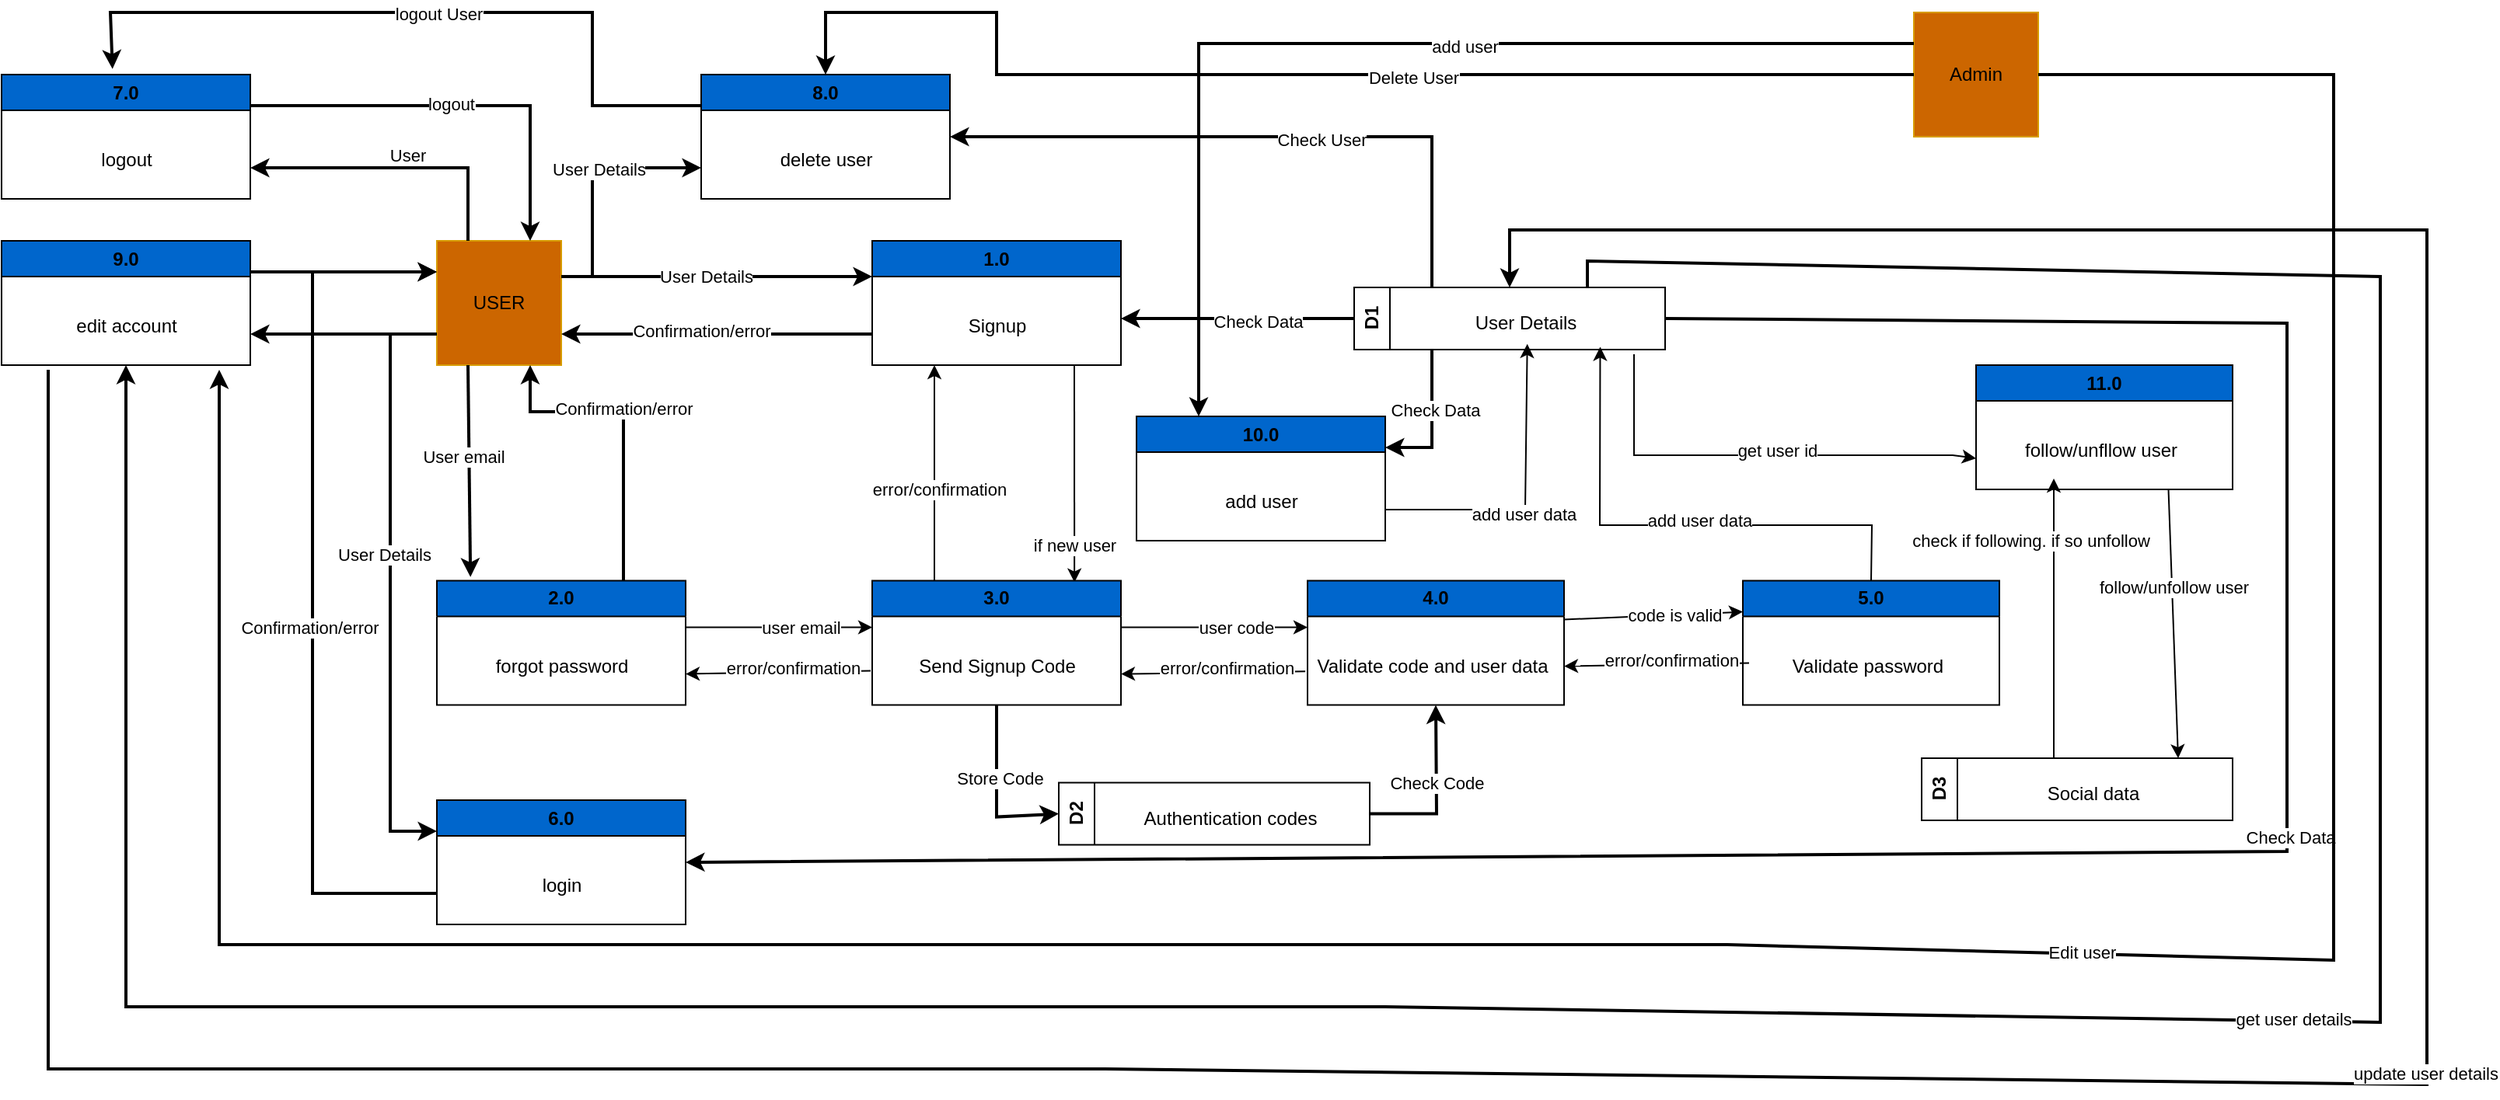 <mxfile version="22.0.4" type="onedrive">
  <diagram name="Page-1" id="e7e014a7-5840-1c2e-5031-d8a46d1fe8dd">
    <mxGraphModel grid="1" page="1" gridSize="10" guides="1" tooltips="1" connect="1" arrows="1" fold="1" pageScale="1" pageWidth="1654" pageHeight="1169" background="none" math="0" shadow="0">
      <root>
        <mxCell id="0" />
        <mxCell id="1" parent="0" />
        <mxCell id="5xcmE_WBOUX7dpFM1XJE-43" value="USER" style="whiteSpace=wrap;html=1;aspect=fixed;fillColor=#CC6600;strokeColor=#d79b00;" vertex="1" parent="1">
          <mxGeometry x="300" y="177" width="80" height="80" as="geometry" />
        </mxCell>
        <mxCell id="5xcmE_WBOUX7dpFM1XJE-44" value="" style="endArrow=classic;html=1;rounded=0;exitX=1;exitY=0.5;exitDx=0;exitDy=0;strokeWidth=2;entryX=0;entryY=0.25;entryDx=0;entryDy=0;" edge="1" parent="1">
          <mxGeometry width="50" height="50" relative="1" as="geometry">
            <mxPoint x="380" y="200" as="sourcePoint" />
            <mxPoint x="580" y="200" as="targetPoint" />
            <Array as="points">
              <mxPoint x="460" y="200" />
            </Array>
          </mxGeometry>
        </mxCell>
        <mxCell id="5xcmE_WBOUX7dpFM1XJE-49" value="User Details" style="edgeLabel;html=1;align=center;verticalAlign=middle;resizable=0;points=[];" connectable="0" vertex="1" parent="5xcmE_WBOUX7dpFM1XJE-44">
          <mxGeometry x="-0.073" y="-4" relative="1" as="geometry">
            <mxPoint y="-4" as="offset" />
          </mxGeometry>
        </mxCell>
        <mxCell id="5xcmE_WBOUX7dpFM1XJE-47" style="edgeStyle=orthogonalEdgeStyle;rounded=0;orthogonalLoop=1;jettySize=auto;html=1;exitX=0;exitY=0.75;exitDx=0;exitDy=0;entryX=1;entryY=0.75;entryDx=0;entryDy=0;strokeWidth=2;" edge="1" parent="1" source="5xcmE_WBOUX7dpFM1XJE-45" target="5xcmE_WBOUX7dpFM1XJE-43">
          <mxGeometry relative="1" as="geometry" />
        </mxCell>
        <mxCell id="5xcmE_WBOUX7dpFM1XJE-48" value="Confirmation/error" style="edgeLabel;html=1;align=center;verticalAlign=middle;resizable=0;points=[];" connectable="0" vertex="1" parent="5xcmE_WBOUX7dpFM1XJE-47">
          <mxGeometry x="0.101" y="-2" relative="1" as="geometry">
            <mxPoint as="offset" />
          </mxGeometry>
        </mxCell>
        <mxCell id="5xcmE_WBOUX7dpFM1XJE-45" value="1.0" style="swimlane;whiteSpace=wrap;html=1;fillColor=#0066CC;" vertex="1" parent="1">
          <mxGeometry x="580" y="177" width="160" height="80" as="geometry" />
        </mxCell>
        <mxCell id="5xcmE_WBOUX7dpFM1XJE-46" value="Signup" style="text;html=1;align=center;verticalAlign=middle;resizable=0;points=[];autosize=1;strokeColor=none;fillColor=none;" vertex="1" parent="5xcmE_WBOUX7dpFM1XJE-45">
          <mxGeometry x="50" y="40" width="60" height="30" as="geometry" />
        </mxCell>
        <mxCell id="5xcmE_WBOUX7dpFM1XJE-50" value="" style="endArrow=classic;html=1;rounded=0;strokeWidth=2;" edge="1" parent="1">
          <mxGeometry width="50" height="50" relative="1" as="geometry">
            <mxPoint x="890" y="227" as="sourcePoint" />
            <mxPoint x="740" y="227" as="targetPoint" />
          </mxGeometry>
        </mxCell>
        <mxCell id="5xcmE_WBOUX7dpFM1XJE-51" value="Check Data" style="edgeLabel;html=1;align=center;verticalAlign=middle;resizable=0;points=[];" connectable="0" vertex="1" parent="5xcmE_WBOUX7dpFM1XJE-50">
          <mxGeometry x="-0.174" y="2" relative="1" as="geometry">
            <mxPoint as="offset" />
          </mxGeometry>
        </mxCell>
        <mxCell id="5xcmE_WBOUX7dpFM1XJE-55" value="D1" style="swimlane;horizontal=0;whiteSpace=wrap;html=1;startSize=23;" vertex="1" parent="1">
          <mxGeometry x="890" y="207" width="200" height="40" as="geometry" />
        </mxCell>
        <mxCell id="5xcmE_WBOUX7dpFM1XJE-56" value="User Details" style="text;html=1;align=center;verticalAlign=middle;resizable=0;points=[];autosize=1;strokeColor=none;fillColor=none;" vertex="1" parent="1">
          <mxGeometry x="955" y="215" width="90" height="30" as="geometry" />
        </mxCell>
        <mxCell id="5xcmE_WBOUX7dpFM1XJE-57" value="" style="endArrow=classic;html=1;rounded=0;exitX=0.25;exitY=1;exitDx=0;exitDy=0;entryX=0.813;entryY=0.013;entryDx=0;entryDy=0;entryPerimeter=0;" edge="1" parent="1" target="5xcmE_WBOUX7dpFM1XJE-59">
          <mxGeometry width="50" height="50" relative="1" as="geometry">
            <mxPoint x="710" y="257" as="sourcePoint" />
            <mxPoint x="710.48" y="347" as="targetPoint" />
          </mxGeometry>
        </mxCell>
        <mxCell id="5xcmE_WBOUX7dpFM1XJE-58" value="if new user" style="edgeLabel;html=1;align=center;verticalAlign=middle;resizable=0;points=[];" connectable="0" vertex="1" parent="5xcmE_WBOUX7dpFM1XJE-57">
          <mxGeometry x="-0.039" relative="1" as="geometry">
            <mxPoint y="49" as="offset" />
          </mxGeometry>
        </mxCell>
        <mxCell id="5xcmE_WBOUX7dpFM1XJE-59" value="3.0" style="swimlane;whiteSpace=wrap;html=1;fillColor=#0066CC;startSize=23;" vertex="1" parent="1">
          <mxGeometry x="580" y="395.79" width="160" height="80" as="geometry" />
        </mxCell>
        <mxCell id="5xcmE_WBOUX7dpFM1XJE-60" value="Send Signup Code" style="text;html=1;align=center;verticalAlign=middle;resizable=0;points=[];autosize=1;strokeColor=none;fillColor=none;" vertex="1" parent="5xcmE_WBOUX7dpFM1XJE-59">
          <mxGeometry x="20" y="40" width="120" height="30" as="geometry" />
        </mxCell>
        <mxCell id="5xcmE_WBOUX7dpFM1XJE-61" value="" style="endArrow=classic;html=1;rounded=0;exitX=1;exitY=0.5;exitDx=0;exitDy=0;" edge="1" parent="1">
          <mxGeometry width="50" height="50" relative="1" as="geometry">
            <mxPoint x="740" y="425.79" as="sourcePoint" />
            <mxPoint x="860" y="425.79" as="targetPoint" />
          </mxGeometry>
        </mxCell>
        <mxCell id="5xcmE_WBOUX7dpFM1XJE-63" value="user code" style="edgeLabel;html=1;align=center;verticalAlign=middle;resizable=0;points=[];" connectable="0" vertex="1" parent="5xcmE_WBOUX7dpFM1XJE-61">
          <mxGeometry x="0.229" relative="1" as="geometry">
            <mxPoint as="offset" />
          </mxGeometry>
        </mxCell>
        <mxCell id="5xcmE_WBOUX7dpFM1XJE-62" value="" style="endArrow=classic;html=1;rounded=0;exitX=0.5;exitY=0;exitDx=0;exitDy=0;entryX=1.036;entryY=1.008;entryDx=0;entryDy=0;entryPerimeter=0;" edge="1" parent="1" source="MzSEFPL0XOC-AoXLzy2Q-12" target="5xcmE_WBOUX7dpFM1XJE-56">
          <mxGeometry width="50" height="50" relative="1" as="geometry">
            <mxPoint x="917.5" y="347" as="sourcePoint" />
            <mxPoint x="1050" y="270" as="targetPoint" />
            <Array as="points">
              <mxPoint x="1223" y="360" />
              <mxPoint x="1140" y="360" />
              <mxPoint x="1048" y="360" />
            </Array>
          </mxGeometry>
        </mxCell>
        <mxCell id="5xcmE_WBOUX7dpFM1XJE-66" value="add user data" style="edgeLabel;html=1;align=center;verticalAlign=middle;resizable=0;points=[];" connectable="0" vertex="1" parent="5xcmE_WBOUX7dpFM1XJE-62">
          <mxGeometry x="-0.098" y="-3" relative="1" as="geometry">
            <mxPoint as="offset" />
          </mxGeometry>
        </mxCell>
        <mxCell id="5xcmE_WBOUX7dpFM1XJE-64" value="4.0" style="swimlane;whiteSpace=wrap;html=1;fillColor=#0066CC;" vertex="1" parent="1">
          <mxGeometry x="860" y="395.79" width="165" height="80" as="geometry" />
        </mxCell>
        <mxCell id="5xcmE_WBOUX7dpFM1XJE-65" value="Validate code and user data" style="text;html=1;align=center;verticalAlign=middle;resizable=0;points=[];autosize=1;strokeColor=none;fillColor=none;" vertex="1" parent="5xcmE_WBOUX7dpFM1XJE-64">
          <mxGeometry x="-5" y="40" width="170" height="30" as="geometry" />
        </mxCell>
        <mxCell id="5xcmE_WBOUX7dpFM1XJE-67" value="" style="endArrow=classic;html=1;rounded=0;exitX=0.021;exitY=0.61;exitDx=0;exitDy=0;exitPerimeter=0;entryX=1;entryY=0.75;entryDx=0;entryDy=0;" edge="1" parent="1" source="5xcmE_WBOUX7dpFM1XJE-65" target="5xcmE_WBOUX7dpFM1XJE-59">
          <mxGeometry width="50" height="50" relative="1" as="geometry">
            <mxPoint x="690" y="495.79" as="sourcePoint" />
            <mxPoint x="740" y="445.79" as="targetPoint" />
          </mxGeometry>
        </mxCell>
        <mxCell id="5xcmE_WBOUX7dpFM1XJE-68" value="error/confirmation" style="edgeLabel;html=1;align=center;verticalAlign=middle;resizable=0;points=[];" connectable="0" vertex="1" parent="5xcmE_WBOUX7dpFM1XJE-67">
          <mxGeometry x="-0.149" y="-3" relative="1" as="geometry">
            <mxPoint as="offset" />
          </mxGeometry>
        </mxCell>
        <mxCell id="5xcmE_WBOUX7dpFM1XJE-69" value="" style="endArrow=classic;html=1;rounded=0;exitX=0.25;exitY=0;exitDx=0;exitDy=0;entryX=0.25;entryY=1;entryDx=0;entryDy=0;" edge="1" parent="1" source="5xcmE_WBOUX7dpFM1XJE-59" target="5xcmE_WBOUX7dpFM1XJE-45">
          <mxGeometry width="50" height="50" relative="1" as="geometry">
            <mxPoint x="649" y="289.15" as="sourcePoint" />
            <mxPoint x="530" y="291.15" as="targetPoint" />
          </mxGeometry>
        </mxCell>
        <mxCell id="5xcmE_WBOUX7dpFM1XJE-70" value="error/confirmation" style="edgeLabel;html=1;align=center;verticalAlign=middle;resizable=0;points=[];" connectable="0" vertex="1" parent="5xcmE_WBOUX7dpFM1XJE-69">
          <mxGeometry x="-0.149" y="-3" relative="1" as="geometry">
            <mxPoint as="offset" />
          </mxGeometry>
        </mxCell>
        <mxCell id="MzSEFPL0XOC-AoXLzy2Q-7" value="" style="endArrow=classic;html=1;rounded=0;exitX=1;exitY=0.5;exitDx=0;exitDy=0;entryX=0;entryY=0.25;entryDx=0;entryDy=0;" edge="1" parent="1" target="MzSEFPL0XOC-AoXLzy2Q-12">
          <mxGeometry width="50" height="50" relative="1" as="geometry">
            <mxPoint x="1025" y="420.79" as="sourcePoint" />
            <mxPoint x="1130" y="425.79" as="targetPoint" />
          </mxGeometry>
        </mxCell>
        <mxCell id="MzSEFPL0XOC-AoXLzy2Q-8" value="code is valid" style="edgeLabel;html=1;align=center;verticalAlign=middle;resizable=0;points=[];" connectable="0" vertex="1" parent="MzSEFPL0XOC-AoXLzy2Q-7">
          <mxGeometry x="0.229" relative="1" as="geometry">
            <mxPoint as="offset" />
          </mxGeometry>
        </mxCell>
        <mxCell id="MzSEFPL0XOC-AoXLzy2Q-9" value="" style="endArrow=classic;html=1;rounded=0;exitX=0.021;exitY=0.61;exitDx=0;exitDy=0;exitPerimeter=0;entryX=1;entryY=0.75;entryDx=0;entryDy=0;" edge="1" parent="1">
          <mxGeometry width="50" height="50" relative="1" as="geometry">
            <mxPoint x="1144" y="448.79" as="sourcePoint" />
            <mxPoint x="1025" y="450.79" as="targetPoint" />
          </mxGeometry>
        </mxCell>
        <mxCell id="MzSEFPL0XOC-AoXLzy2Q-10" value="error/confirmation" style="edgeLabel;html=1;align=center;verticalAlign=middle;resizable=0;points=[];" connectable="0" vertex="1" parent="MzSEFPL0XOC-AoXLzy2Q-9">
          <mxGeometry x="-0.149" y="-3" relative="1" as="geometry">
            <mxPoint as="offset" />
          </mxGeometry>
        </mxCell>
        <mxCell id="MzSEFPL0XOC-AoXLzy2Q-12" value="5.0" style="swimlane;whiteSpace=wrap;html=1;fillColor=#0066CC;" vertex="1" parent="1">
          <mxGeometry x="1140" y="395.79" width="165" height="80" as="geometry" />
        </mxCell>
        <mxCell id="MzSEFPL0XOC-AoXLzy2Q-13" value="Validate password" style="text;html=1;align=center;verticalAlign=middle;resizable=0;points=[];autosize=1;strokeColor=none;fillColor=none;" vertex="1" parent="MzSEFPL0XOC-AoXLzy2Q-12">
          <mxGeometry x="20" y="40" width="120" height="30" as="geometry" />
        </mxCell>
        <mxCell id="MzSEFPL0XOC-AoXLzy2Q-16" value="2.0" style="swimlane;whiteSpace=wrap;html=1;fillColor=#0066CC;" vertex="1" parent="1">
          <mxGeometry x="300" y="395.79" width="160" height="80" as="geometry" />
        </mxCell>
        <mxCell id="MzSEFPL0XOC-AoXLzy2Q-17" value="forgot password" style="text;html=1;align=center;verticalAlign=middle;resizable=0;points=[];autosize=1;strokeColor=none;fillColor=none;" vertex="1" parent="MzSEFPL0XOC-AoXLzy2Q-16">
          <mxGeometry x="25" y="40" width="110" height="30" as="geometry" />
        </mxCell>
        <mxCell id="MzSEFPL0XOC-AoXLzy2Q-22" value="" style="endArrow=classic;html=1;rounded=0;exitX=0.25;exitY=1;exitDx=0;exitDy=0;strokeWidth=2;entryX=0.135;entryY=-0.03;entryDx=0;entryDy=0;entryPerimeter=0;" edge="1" parent="1" source="5xcmE_WBOUX7dpFM1XJE-43" target="MzSEFPL0XOC-AoXLzy2Q-16">
          <mxGeometry width="50" height="50" relative="1" as="geometry">
            <mxPoint x="50" y="204" as="sourcePoint" />
            <mxPoint x="250" y="204" as="targetPoint" />
            <Array as="points" />
          </mxGeometry>
        </mxCell>
        <mxCell id="MzSEFPL0XOC-AoXLzy2Q-23" value="User email" style="edgeLabel;html=1;align=center;verticalAlign=middle;resizable=0;points=[];" connectable="0" vertex="1" parent="MzSEFPL0XOC-AoXLzy2Q-22">
          <mxGeometry x="-0.073" y="-4" relative="1" as="geometry">
            <mxPoint y="-4" as="offset" />
          </mxGeometry>
        </mxCell>
        <mxCell id="MzSEFPL0XOC-AoXLzy2Q-24" style="edgeStyle=orthogonalEdgeStyle;rounded=0;orthogonalLoop=1;jettySize=auto;html=1;entryX=0.75;entryY=1;entryDx=0;entryDy=0;strokeWidth=2;exitX=0.75;exitY=0;exitDx=0;exitDy=0;" edge="1" parent="1" source="MzSEFPL0XOC-AoXLzy2Q-16" target="5xcmE_WBOUX7dpFM1XJE-43">
          <mxGeometry relative="1" as="geometry">
            <mxPoint x="430" y="277" as="sourcePoint" />
            <mxPoint x="180" y="307" as="targetPoint" />
            <Array as="points">
              <mxPoint x="420" y="287" />
              <mxPoint x="360" y="287" />
            </Array>
          </mxGeometry>
        </mxCell>
        <mxCell id="MzSEFPL0XOC-AoXLzy2Q-25" value="Confirmation/error" style="edgeLabel;html=1;align=center;verticalAlign=middle;resizable=0;points=[];" connectable="0" vertex="1" parent="MzSEFPL0XOC-AoXLzy2Q-24">
          <mxGeometry x="0.101" y="-2" relative="1" as="geometry">
            <mxPoint as="offset" />
          </mxGeometry>
        </mxCell>
        <mxCell id="MzSEFPL0XOC-AoXLzy2Q-26" value="" style="endArrow=classic;html=1;rounded=0;exitX=1;exitY=0.5;exitDx=0;exitDy=0;" edge="1" parent="1">
          <mxGeometry width="50" height="50" relative="1" as="geometry">
            <mxPoint x="460" y="425.79" as="sourcePoint" />
            <mxPoint x="580" y="425.79" as="targetPoint" />
          </mxGeometry>
        </mxCell>
        <mxCell id="MzSEFPL0XOC-AoXLzy2Q-27" value="user email" style="edgeLabel;html=1;align=center;verticalAlign=middle;resizable=0;points=[];" connectable="0" vertex="1" parent="MzSEFPL0XOC-AoXLzy2Q-26">
          <mxGeometry x="0.229" relative="1" as="geometry">
            <mxPoint as="offset" />
          </mxGeometry>
        </mxCell>
        <mxCell id="MzSEFPL0XOC-AoXLzy2Q-28" value="" style="endArrow=classic;html=1;rounded=0;exitX=0.021;exitY=0.61;exitDx=0;exitDy=0;exitPerimeter=0;entryX=1;entryY=0.75;entryDx=0;entryDy=0;" edge="1" parent="1">
          <mxGeometry width="50" height="50" relative="1" as="geometry">
            <mxPoint x="579" y="453.79" as="sourcePoint" />
            <mxPoint x="460" y="455.79" as="targetPoint" />
          </mxGeometry>
        </mxCell>
        <mxCell id="MzSEFPL0XOC-AoXLzy2Q-29" value="error/confirmation" style="edgeLabel;html=1;align=center;verticalAlign=middle;resizable=0;points=[];" connectable="0" vertex="1" parent="MzSEFPL0XOC-AoXLzy2Q-28">
          <mxGeometry x="-0.149" y="-3" relative="1" as="geometry">
            <mxPoint as="offset" />
          </mxGeometry>
        </mxCell>
        <mxCell id="MzSEFPL0XOC-AoXLzy2Q-34" value="D2" style="swimlane;horizontal=0;whiteSpace=wrap;html=1;startSize=23;" vertex="1" parent="1">
          <mxGeometry x="700" y="525.79" width="200" height="40" as="geometry">
            <mxRectangle x="690" y="500" width="40" height="50" as="alternateBounds" />
          </mxGeometry>
        </mxCell>
        <mxCell id="MzSEFPL0XOC-AoXLzy2Q-35" value="Authentication codes" style="text;html=1;align=center;verticalAlign=middle;resizable=0;points=[];autosize=1;strokeColor=none;fillColor=none;" vertex="1" parent="1">
          <mxGeometry x="745" y="533.79" width="130" height="30" as="geometry" />
        </mxCell>
        <mxCell id="MzSEFPL0XOC-AoXLzy2Q-36" value="" style="endArrow=classic;html=1;rounded=0;strokeWidth=2;entryX=0.5;entryY=1;entryDx=0;entryDy=0;exitX=1;exitY=0.5;exitDx=0;exitDy=0;" edge="1" parent="1" source="MzSEFPL0XOC-AoXLzy2Q-34" target="5xcmE_WBOUX7dpFM1XJE-64">
          <mxGeometry width="50" height="50" relative="1" as="geometry">
            <mxPoint x="1120" y="533.79" as="sourcePoint" />
            <mxPoint x="970" y="533.79" as="targetPoint" />
            <Array as="points">
              <mxPoint x="943" y="545.79" />
            </Array>
          </mxGeometry>
        </mxCell>
        <mxCell id="MzSEFPL0XOC-AoXLzy2Q-40" value="Check Code" style="edgeLabel;html=1;align=center;verticalAlign=middle;resizable=0;points=[];" connectable="0" vertex="1" parent="MzSEFPL0XOC-AoXLzy2Q-36">
          <mxGeometry x="0.126" relative="1" as="geometry">
            <mxPoint as="offset" />
          </mxGeometry>
        </mxCell>
        <mxCell id="MzSEFPL0XOC-AoXLzy2Q-38" value="" style="endArrow=classic;html=1;rounded=0;strokeWidth=2;entryX=0;entryY=0.5;entryDx=0;entryDy=0;exitX=0.5;exitY=1;exitDx=0;exitDy=0;" edge="1" parent="1" source="5xcmE_WBOUX7dpFM1XJE-59" target="MzSEFPL0XOC-AoXLzy2Q-34">
          <mxGeometry width="50" height="50" relative="1" as="geometry">
            <mxPoint x="550" y="580.79" as="sourcePoint" />
            <mxPoint x="593" y="510.79" as="targetPoint" />
            <Array as="points">
              <mxPoint x="660" y="547.79" />
            </Array>
          </mxGeometry>
        </mxCell>
        <mxCell id="MzSEFPL0XOC-AoXLzy2Q-39" value="Store Code" style="edgeLabel;html=1;align=center;verticalAlign=middle;resizable=0;points=[];" connectable="0" vertex="1" parent="MzSEFPL0XOC-AoXLzy2Q-38">
          <mxGeometry x="-0.174" y="2" relative="1" as="geometry">
            <mxPoint as="offset" />
          </mxGeometry>
        </mxCell>
        <mxCell id="MzSEFPL0XOC-AoXLzy2Q-41" value="6.0" style="swimlane;whiteSpace=wrap;html=1;fillColor=#0066CC;startSize=23;" vertex="1" parent="1">
          <mxGeometry x="300" y="537" width="160" height="80" as="geometry" />
        </mxCell>
        <mxCell id="MzSEFPL0XOC-AoXLzy2Q-42" value="login" style="text;html=1;align=center;verticalAlign=middle;resizable=0;points=[];autosize=1;strokeColor=none;fillColor=none;" vertex="1" parent="MzSEFPL0XOC-AoXLzy2Q-41">
          <mxGeometry x="55" y="40" width="50" height="30" as="geometry" />
        </mxCell>
        <mxCell id="MzSEFPL0XOC-AoXLzy2Q-43" value="" style="endArrow=classic;html=1;rounded=0;strokeWidth=2;exitX=0;exitY=0.75;exitDx=0;exitDy=0;" edge="1" parent="1" source="5xcmE_WBOUX7dpFM1XJE-43">
          <mxGeometry width="50" height="50" relative="1" as="geometry">
            <mxPoint x="270" y="217" as="sourcePoint" />
            <mxPoint x="300" y="557" as="targetPoint" />
            <Array as="points">
              <mxPoint x="270" y="237" />
              <mxPoint x="270" y="397" />
              <mxPoint x="270" y="557" />
            </Array>
          </mxGeometry>
        </mxCell>
        <mxCell id="MzSEFPL0XOC-AoXLzy2Q-44" value="User Details" style="edgeLabel;html=1;align=center;verticalAlign=middle;resizable=0;points=[];" connectable="0" vertex="1" parent="MzSEFPL0XOC-AoXLzy2Q-43">
          <mxGeometry x="-0.073" y="-4" relative="1" as="geometry">
            <mxPoint y="-4" as="offset" />
          </mxGeometry>
        </mxCell>
        <mxCell id="MzSEFPL0XOC-AoXLzy2Q-45" style="edgeStyle=orthogonalEdgeStyle;rounded=0;orthogonalLoop=1;jettySize=auto;html=1;exitX=0;exitY=0.75;exitDx=0;exitDy=0;strokeWidth=2;entryX=0;entryY=0.75;entryDx=0;entryDy=0;endArrow=none;endFill=0;startArrow=classic;startFill=1;" edge="1" parent="1" target="MzSEFPL0XOC-AoXLzy2Q-41">
          <mxGeometry relative="1" as="geometry">
            <mxPoint x="300" y="197" as="sourcePoint" />
            <mxPoint x="240" y="587" as="targetPoint" />
            <Array as="points">
              <mxPoint x="220" y="197" />
              <mxPoint x="220" y="597" />
            </Array>
          </mxGeometry>
        </mxCell>
        <mxCell id="MzSEFPL0XOC-AoXLzy2Q-46" value="Confirmation/error" style="edgeLabel;html=1;align=center;verticalAlign=middle;resizable=0;points=[];" connectable="0" vertex="1" parent="MzSEFPL0XOC-AoXLzy2Q-45">
          <mxGeometry x="0.101" y="-2" relative="1" as="geometry">
            <mxPoint as="offset" />
          </mxGeometry>
        </mxCell>
        <mxCell id="MzSEFPL0XOC-AoXLzy2Q-47" value="" style="endArrow=classic;html=1;rounded=0;strokeWidth=2;exitX=1;exitY=0.5;exitDx=0;exitDy=0;entryX=1;entryY=0.5;entryDx=0;entryDy=0;" edge="1" parent="1" source="5xcmE_WBOUX7dpFM1XJE-55" target="MzSEFPL0XOC-AoXLzy2Q-41">
          <mxGeometry width="50" height="50" relative="1" as="geometry">
            <mxPoint x="1253" y="177" as="sourcePoint" />
            <mxPoint x="1110" y="627" as="targetPoint" />
            <Array as="points">
              <mxPoint x="1490" y="230" />
              <mxPoint x="1490" y="570" />
            </Array>
          </mxGeometry>
        </mxCell>
        <mxCell id="MzSEFPL0XOC-AoXLzy2Q-48" value="Check Data" style="edgeLabel;html=1;align=center;verticalAlign=middle;resizable=0;points=[];" connectable="0" vertex="1" parent="MzSEFPL0XOC-AoXLzy2Q-47">
          <mxGeometry x="-0.174" y="2" relative="1" as="geometry">
            <mxPoint as="offset" />
          </mxGeometry>
        </mxCell>
        <mxCell id="MzSEFPL0XOC-AoXLzy2Q-51" value="" style="endArrow=classic;html=1;rounded=0;exitX=0.25;exitY=0;exitDx=0;exitDy=0;strokeWidth=2;entryX=1;entryY=0.75;entryDx=0;entryDy=0;" edge="1" parent="1" target="MzSEFPL0XOC-AoXLzy2Q-55">
          <mxGeometry width="50" height="50" relative="1" as="geometry">
            <mxPoint x="320" y="177" as="sourcePoint" />
            <mxPoint x="320" y="100" as="targetPoint" />
            <Array as="points">
              <mxPoint x="320" y="130" />
            </Array>
          </mxGeometry>
        </mxCell>
        <mxCell id="MzSEFPL0XOC-AoXLzy2Q-52" value="User" style="edgeLabel;html=1;align=center;verticalAlign=middle;resizable=0;points=[];" connectable="0" vertex="1" parent="MzSEFPL0XOC-AoXLzy2Q-51">
          <mxGeometry x="-0.073" y="-4" relative="1" as="geometry">
            <mxPoint y="-4" as="offset" />
          </mxGeometry>
        </mxCell>
        <mxCell id="MzSEFPL0XOC-AoXLzy2Q-53" value="" style="endArrow=none;html=1;rounded=0;exitX=0.25;exitY=0;exitDx=0;exitDy=0;strokeWidth=2;endFill=0;startArrow=classic;startFill=1;entryX=1;entryY=0.25;entryDx=0;entryDy=0;" edge="1" parent="1" target="MzSEFPL0XOC-AoXLzy2Q-55">
          <mxGeometry width="50" height="50" relative="1" as="geometry">
            <mxPoint x="360" y="177" as="sourcePoint" />
            <mxPoint x="360" y="100" as="targetPoint" />
            <Array as="points">
              <mxPoint x="360" y="90" />
            </Array>
          </mxGeometry>
        </mxCell>
        <mxCell id="MzSEFPL0XOC-AoXLzy2Q-57" value="logout" style="edgeLabel;html=1;align=center;verticalAlign=middle;resizable=0;points=[];" connectable="0" vertex="1" parent="MzSEFPL0XOC-AoXLzy2Q-53">
          <mxGeometry x="0.034" y="-1" relative="1" as="geometry">
            <mxPoint as="offset" />
          </mxGeometry>
        </mxCell>
        <mxCell id="MzSEFPL0XOC-AoXLzy2Q-55" value="7.0" style="swimlane;whiteSpace=wrap;html=1;fillColor=#0066CC;" vertex="1" parent="1">
          <mxGeometry x="20" y="70" width="160" height="80" as="geometry" />
        </mxCell>
        <mxCell id="MzSEFPL0XOC-AoXLzy2Q-56" value="logout" style="text;html=1;align=center;verticalAlign=middle;resizable=0;points=[];autosize=1;strokeColor=none;fillColor=none;" vertex="1" parent="MzSEFPL0XOC-AoXLzy2Q-55">
          <mxGeometry x="50" y="40" width="60" height="30" as="geometry" />
        </mxCell>
        <mxCell id="MzSEFPL0XOC-AoXLzy2Q-59" value="" style="endArrow=classic;html=1;rounded=0;strokeWidth=2;entryX=0;entryY=0.75;entryDx=0;entryDy=0;" edge="1" parent="1">
          <mxGeometry width="50" height="50" relative="1" as="geometry">
            <mxPoint x="400" y="200" as="sourcePoint" />
            <mxPoint x="470" y="130" as="targetPoint" />
            <Array as="points">
              <mxPoint x="400" y="130" />
            </Array>
          </mxGeometry>
        </mxCell>
        <mxCell id="MzSEFPL0XOC-AoXLzy2Q-60" value="User Details" style="edgeLabel;html=1;align=center;verticalAlign=middle;resizable=0;points=[];" connectable="0" vertex="1" parent="MzSEFPL0XOC-AoXLzy2Q-59">
          <mxGeometry x="-0.073" y="-4" relative="1" as="geometry">
            <mxPoint y="-4" as="offset" />
          </mxGeometry>
        </mxCell>
        <mxCell id="MzSEFPL0XOC-AoXLzy2Q-61" value="8.0" style="swimlane;whiteSpace=wrap;html=1;fillColor=#0066CC;startSize=23;" vertex="1" parent="1">
          <mxGeometry x="470" y="70" width="160" height="80" as="geometry" />
        </mxCell>
        <mxCell id="MzSEFPL0XOC-AoXLzy2Q-62" value="delete user" style="text;html=1;align=center;verticalAlign=middle;resizable=0;points=[];autosize=1;strokeColor=none;fillColor=none;" vertex="1" parent="MzSEFPL0XOC-AoXLzy2Q-61">
          <mxGeometry x="40" y="40" width="80" height="30" as="geometry" />
        </mxCell>
        <mxCell id="MzSEFPL0XOC-AoXLzy2Q-63" value="" style="endArrow=none;html=1;rounded=0;strokeWidth=2;endFill=0;startArrow=classic;startFill=1;exitX=0.446;exitY=-0.046;exitDx=0;exitDy=0;exitPerimeter=0;entryX=0;entryY=0.25;entryDx=0;entryDy=0;" edge="1" parent="1" source="MzSEFPL0XOC-AoXLzy2Q-55" target="MzSEFPL0XOC-AoXLzy2Q-61">
          <mxGeometry width="50" height="50" relative="1" as="geometry">
            <mxPoint x="90" y="20" as="sourcePoint" />
            <mxPoint x="540" y="-30" as="targetPoint" />
            <Array as="points">
              <mxPoint x="90" y="30" />
              <mxPoint x="400" y="30" />
              <mxPoint x="400" y="90" />
            </Array>
          </mxGeometry>
        </mxCell>
        <mxCell id="MzSEFPL0XOC-AoXLzy2Q-65" value="logout User" style="edgeLabel;html=1;align=center;verticalAlign=middle;resizable=0;points=[];" connectable="0" vertex="1" parent="MzSEFPL0XOC-AoXLzy2Q-63">
          <mxGeometry x="0.034" y="-1" relative="1" as="geometry">
            <mxPoint x="1" as="offset" />
          </mxGeometry>
        </mxCell>
        <mxCell id="MzSEFPL0XOC-AoXLzy2Q-67" value="" style="endArrow=classic;html=1;rounded=0;strokeWidth=2;exitX=0.25;exitY=0;exitDx=0;exitDy=0;entryX=1;entryY=0.5;entryDx=0;entryDy=0;" edge="1" parent="1" source="5xcmE_WBOUX7dpFM1XJE-55" target="MzSEFPL0XOC-AoXLzy2Q-61">
          <mxGeometry width="50" height="50" relative="1" as="geometry">
            <mxPoint x="890" y="109.5" as="sourcePoint" />
            <mxPoint x="740" y="109.5" as="targetPoint" />
            <Array as="points">
              <mxPoint x="940" y="110" />
            </Array>
          </mxGeometry>
        </mxCell>
        <mxCell id="MzSEFPL0XOC-AoXLzy2Q-68" value="Check User" style="edgeLabel;html=1;align=center;verticalAlign=middle;resizable=0;points=[];" connectable="0" vertex="1" parent="MzSEFPL0XOC-AoXLzy2Q-67">
          <mxGeometry x="-0.174" y="2" relative="1" as="geometry">
            <mxPoint as="offset" />
          </mxGeometry>
        </mxCell>
        <mxCell id="MzSEFPL0XOC-AoXLzy2Q-69" value="Admin" style="whiteSpace=wrap;html=1;aspect=fixed;fillColor=#CC6600;strokeColor=#d79b00;" vertex="1" parent="1">
          <mxGeometry x="1250" y="30" width="80" height="80" as="geometry" />
        </mxCell>
        <mxCell id="MzSEFPL0XOC-AoXLzy2Q-70" value="9.0" style="swimlane;whiteSpace=wrap;html=1;fillColor=#0066CC;" vertex="1" parent="1">
          <mxGeometry x="20" y="177" width="160" height="80" as="geometry" />
        </mxCell>
        <mxCell id="MzSEFPL0XOC-AoXLzy2Q-71" value="edit account" style="text;html=1;align=center;verticalAlign=middle;resizable=0;points=[];autosize=1;strokeColor=none;fillColor=none;" vertex="1" parent="MzSEFPL0XOC-AoXLzy2Q-70">
          <mxGeometry x="35" y="40" width="90" height="30" as="geometry" />
        </mxCell>
        <mxCell id="MzSEFPL0XOC-AoXLzy2Q-79" value="" style="endArrow=classic;html=1;rounded=0;exitX=0.25;exitY=0;exitDx=0;exitDy=0;strokeWidth=2;entryX=1;entryY=0.75;entryDx=0;entryDy=0;" edge="1" parent="1" target="MzSEFPL0XOC-AoXLzy2Q-70">
          <mxGeometry width="50" height="50" relative="1" as="geometry">
            <mxPoint x="270" y="237" as="sourcePoint" />
            <mxPoint x="270" y="160" as="targetPoint" />
            <Array as="points" />
          </mxGeometry>
        </mxCell>
        <mxCell id="MzSEFPL0XOC-AoXLzy2Q-82" value="" style="endArrow=classic;html=1;rounded=0;exitX=1;exitY=0.25;exitDx=0;exitDy=0;strokeWidth=2;" edge="1" parent="1" source="MzSEFPL0XOC-AoXLzy2Q-70">
          <mxGeometry width="50" height="50" relative="1" as="geometry">
            <mxPoint x="200" y="109.5" as="sourcePoint" />
            <mxPoint x="300" y="197" as="targetPoint" />
            <Array as="points" />
          </mxGeometry>
        </mxCell>
        <mxCell id="MzSEFPL0XOC-AoXLzy2Q-85" value="" style="endArrow=classic;html=1;rounded=0;strokeWidth=2;exitX=0;exitY=0.5;exitDx=0;exitDy=0;entryX=0.5;entryY=0;entryDx=0;entryDy=0;" edge="1" parent="1" source="MzSEFPL0XOC-AoXLzy2Q-69" target="MzSEFPL0XOC-AoXLzy2Q-61">
          <mxGeometry width="50" height="50" relative="1" as="geometry">
            <mxPoint x="1080" y="57" as="sourcePoint" />
            <mxPoint x="770" y="-40" as="targetPoint" />
            <Array as="points">
              <mxPoint x="1100" y="70" />
              <mxPoint x="660" y="70" />
              <mxPoint x="660" y="30" />
              <mxPoint x="550" y="30" />
            </Array>
          </mxGeometry>
        </mxCell>
        <mxCell id="MzSEFPL0XOC-AoXLzy2Q-86" value="Delete User" style="edgeLabel;html=1;align=center;verticalAlign=middle;resizable=0;points=[];" connectable="0" vertex="1" parent="MzSEFPL0XOC-AoXLzy2Q-85">
          <mxGeometry x="-0.174" y="2" relative="1" as="geometry">
            <mxPoint as="offset" />
          </mxGeometry>
        </mxCell>
        <mxCell id="MzSEFPL0XOC-AoXLzy2Q-87" value="" style="endArrow=classic;html=1;rounded=0;strokeWidth=2;exitX=1;exitY=0.5;exitDx=0;exitDy=0;" edge="1" parent="1" source="MzSEFPL0XOC-AoXLzy2Q-69">
          <mxGeometry width="50" height="50" relative="1" as="geometry">
            <mxPoint x="1780" y="190" as="sourcePoint" />
            <mxPoint x="160" y="260" as="targetPoint" />
            <Array as="points">
              <mxPoint x="1520" y="70" />
              <mxPoint x="1520" y="640" />
              <mxPoint x="1130" y="630" />
              <mxPoint x="850" y="630" />
              <mxPoint x="160" y="630" />
            </Array>
          </mxGeometry>
        </mxCell>
        <mxCell id="MzSEFPL0XOC-AoXLzy2Q-89" value="Edit user" style="edgeLabel;html=1;align=center;verticalAlign=middle;resizable=0;points=[];" connectable="0" vertex="1" parent="MzSEFPL0XOC-AoXLzy2Q-87">
          <mxGeometry x="-0.259" y="-1" relative="1" as="geometry">
            <mxPoint as="offset" />
          </mxGeometry>
        </mxCell>
        <mxCell id="MzSEFPL0XOC-AoXLzy2Q-94" value="" style="endArrow=classic;html=1;rounded=0;strokeWidth=2;entryX=0.5;entryY=1;entryDx=0;entryDy=0;exitX=0.75;exitY=0;exitDx=0;exitDy=0;" edge="1" parent="1" source="5xcmE_WBOUX7dpFM1XJE-55" target="MzSEFPL0XOC-AoXLzy2Q-70">
          <mxGeometry width="50" height="50" relative="1" as="geometry">
            <mxPoint x="1010" y="150" as="sourcePoint" />
            <mxPoint x="260" y="390" as="targetPoint" />
            <Array as="points">
              <mxPoint x="1040" y="190" />
              <mxPoint x="1550" y="200" />
              <mxPoint x="1550" y="440" />
              <mxPoint x="1550" y="680" />
              <mxPoint x="910" y="670" />
              <mxPoint x="340" y="670" />
              <mxPoint x="100" y="670" />
            </Array>
          </mxGeometry>
        </mxCell>
        <mxCell id="MzSEFPL0XOC-AoXLzy2Q-95" value="get user details" style="edgeLabel;html=1;align=center;verticalAlign=middle;resizable=0;points=[];" connectable="0" vertex="1" parent="MzSEFPL0XOC-AoXLzy2Q-94">
          <mxGeometry x="-0.259" y="-1" relative="1" as="geometry">
            <mxPoint as="offset" />
          </mxGeometry>
        </mxCell>
        <mxCell id="MzSEFPL0XOC-AoXLzy2Q-96" value="" style="endArrow=none;html=1;rounded=0;strokeWidth=2;exitX=0.5;exitY=0;exitDx=0;exitDy=0;startArrow=classic;startFill=1;endFill=0;" edge="1" parent="1" source="5xcmE_WBOUX7dpFM1XJE-55">
          <mxGeometry width="50" height="50" relative="1" as="geometry">
            <mxPoint x="1030" y="297" as="sourcePoint" />
            <mxPoint x="50" y="260" as="targetPoint" />
            <Array as="points">
              <mxPoint x="990" y="170" />
              <mxPoint x="1580" y="170" />
              <mxPoint x="1580" y="440" />
              <mxPoint x="1580" y="720" />
              <mxPoint x="730" y="710" />
              <mxPoint x="100" y="710" />
              <mxPoint x="50" y="710" />
            </Array>
          </mxGeometry>
        </mxCell>
        <mxCell id="MzSEFPL0XOC-AoXLzy2Q-97" value="update user details" style="edgeLabel;html=1;align=center;verticalAlign=middle;resizable=0;points=[];" connectable="0" vertex="1" parent="MzSEFPL0XOC-AoXLzy2Q-96">
          <mxGeometry x="-0.259" y="-1" relative="1" as="geometry">
            <mxPoint as="offset" />
          </mxGeometry>
        </mxCell>
        <mxCell id="MzSEFPL0XOC-AoXLzy2Q-98" value="10.0" style="swimlane;whiteSpace=wrap;html=1;fillColor=#0066CC;startSize=23;" vertex="1" parent="1">
          <mxGeometry x="750" y="290" width="160" height="80" as="geometry" />
        </mxCell>
        <mxCell id="MzSEFPL0XOC-AoXLzy2Q-99" value="add user" style="text;html=1;align=center;verticalAlign=middle;resizable=0;points=[];autosize=1;strokeColor=none;fillColor=none;" vertex="1" parent="MzSEFPL0XOC-AoXLzy2Q-98">
          <mxGeometry x="45" y="40" width="70" height="30" as="geometry" />
        </mxCell>
        <mxCell id="MzSEFPL0XOC-AoXLzy2Q-100" value="" style="endArrow=classic;html=1;rounded=0;strokeWidth=2;exitX=0;exitY=0.25;exitDx=0;exitDy=0;entryX=0.25;entryY=0;entryDx=0;entryDy=0;" edge="1" parent="1" source="MzSEFPL0XOC-AoXLzy2Q-69" target="MzSEFPL0XOC-AoXLzy2Q-98">
          <mxGeometry width="50" height="50" relative="1" as="geometry">
            <mxPoint x="860" y="-20" as="sourcePoint" />
            <mxPoint x="160" y="-20" as="targetPoint" />
            <Array as="points">
              <mxPoint x="790" y="50" />
            </Array>
          </mxGeometry>
        </mxCell>
        <mxCell id="MzSEFPL0XOC-AoXLzy2Q-101" value="add user" style="edgeLabel;html=1;align=center;verticalAlign=middle;resizable=0;points=[];" connectable="0" vertex="1" parent="MzSEFPL0XOC-AoXLzy2Q-100">
          <mxGeometry x="-0.174" y="2" relative="1" as="geometry">
            <mxPoint as="offset" />
          </mxGeometry>
        </mxCell>
        <mxCell id="MzSEFPL0XOC-AoXLzy2Q-102" value="" style="endArrow=classic;html=1;rounded=0;strokeWidth=2;exitX=0.25;exitY=1;exitDx=0;exitDy=0;entryX=1;entryY=0.25;entryDx=0;entryDy=0;" edge="1" parent="1" source="5xcmE_WBOUX7dpFM1XJE-55" target="MzSEFPL0XOC-AoXLzy2Q-98">
          <mxGeometry width="50" height="50" relative="1" as="geometry">
            <mxPoint x="1030" y="-50" as="sourcePoint" />
            <mxPoint x="940" y="320" as="targetPoint" />
            <Array as="points">
              <mxPoint x="940" y="310" />
            </Array>
          </mxGeometry>
        </mxCell>
        <mxCell id="MzSEFPL0XOC-AoXLzy2Q-103" value="Check Data" style="edgeLabel;html=1;align=center;verticalAlign=middle;resizable=0;points=[];" connectable="0" vertex="1" parent="MzSEFPL0XOC-AoXLzy2Q-102">
          <mxGeometry x="-0.174" y="2" relative="1" as="geometry">
            <mxPoint as="offset" />
          </mxGeometry>
        </mxCell>
        <mxCell id="MzSEFPL0XOC-AoXLzy2Q-104" value="" style="endArrow=classic;html=1;rounded=0;exitX=1;exitY=0.75;exitDx=0;exitDy=0;entryX=0.515;entryY=0.947;entryDx=0;entryDy=0;entryPerimeter=0;" edge="1" parent="1" source="MzSEFPL0XOC-AoXLzy2Q-98" target="5xcmE_WBOUX7dpFM1XJE-56">
          <mxGeometry width="50" height="50" relative="1" as="geometry">
            <mxPoint x="980" as="sourcePoint" />
            <mxPoint x="805" y="-151" as="targetPoint" />
            <Array as="points">
              <mxPoint x="1000" y="350" />
            </Array>
          </mxGeometry>
        </mxCell>
        <mxCell id="MzSEFPL0XOC-AoXLzy2Q-105" value="add user data" style="edgeLabel;html=1;align=center;verticalAlign=middle;resizable=0;points=[];" connectable="0" vertex="1" parent="MzSEFPL0XOC-AoXLzy2Q-104">
          <mxGeometry x="-0.098" y="-3" relative="1" as="geometry">
            <mxPoint as="offset" />
          </mxGeometry>
        </mxCell>
        <mxCell id="MzSEFPL0XOC-AoXLzy2Q-106" value="11.0" style="swimlane;whiteSpace=wrap;html=1;fillColor=#0066CC;startSize=23;" vertex="1" parent="1">
          <mxGeometry x="1290" y="257" width="165" height="80" as="geometry" />
        </mxCell>
        <mxCell id="MzSEFPL0XOC-AoXLzy2Q-107" value="follow/unfllow user" style="text;html=1;align=center;verticalAlign=middle;resizable=0;points=[];autosize=1;strokeColor=none;fillColor=none;" vertex="1" parent="MzSEFPL0XOC-AoXLzy2Q-106">
          <mxGeometry x="20" y="40" width="120" height="30" as="geometry" />
        </mxCell>
        <mxCell id="MzSEFPL0XOC-AoXLzy2Q-108" value="" style="endArrow=none;html=1;rounded=0;exitX=0;exitY=0.75;exitDx=0;exitDy=0;endFill=0;startArrow=classic;startFill=1;" edge="1" parent="1" source="MzSEFPL0XOC-AoXLzy2Q-106">
          <mxGeometry width="50" height="50" relative="1" as="geometry">
            <mxPoint x="1275" y="351" as="sourcePoint" />
            <mxPoint x="1070" y="250" as="targetPoint" />
            <Array as="points">
              <mxPoint x="1275" y="315" />
              <mxPoint x="1192" y="315" />
              <mxPoint x="1070" y="315" />
            </Array>
          </mxGeometry>
        </mxCell>
        <mxCell id="MzSEFPL0XOC-AoXLzy2Q-109" value="get user id" style="edgeLabel;html=1;align=center;verticalAlign=middle;resizable=0;points=[];" connectable="0" vertex="1" parent="MzSEFPL0XOC-AoXLzy2Q-108">
          <mxGeometry x="-0.098" y="-3" relative="1" as="geometry">
            <mxPoint as="offset" />
          </mxGeometry>
        </mxCell>
        <mxCell id="MzSEFPL0XOC-AoXLzy2Q-110" value="D3" style="swimlane;horizontal=0;whiteSpace=wrap;html=1;startSize=23;" vertex="1" parent="1">
          <mxGeometry x="1255" y="510.0" width="200" height="40" as="geometry">
            <mxRectangle x="690" y="500" width="40" height="50" as="alternateBounds" />
          </mxGeometry>
        </mxCell>
        <mxCell id="MzSEFPL0XOC-AoXLzy2Q-111" value="Social data" style="text;html=1;align=center;verticalAlign=middle;resizable=0;points=[];autosize=1;strokeColor=none;fillColor=none;" vertex="1" parent="1">
          <mxGeometry x="1325" y="518" width="80" height="30" as="geometry" />
        </mxCell>
        <mxCell id="MzSEFPL0XOC-AoXLzy2Q-112" value="" style="endArrow=classic;html=1;rounded=0;" edge="1" parent="1">
          <mxGeometry width="50" height="50" relative="1" as="geometry">
            <mxPoint x="1340" y="510" as="sourcePoint" />
            <mxPoint x="1340" y="330" as="targetPoint" />
          </mxGeometry>
        </mxCell>
        <mxCell id="MzSEFPL0XOC-AoXLzy2Q-113" value="check if following. if so unfollow" style="edgeLabel;html=1;align=center;verticalAlign=middle;resizable=0;points=[];" connectable="0" vertex="1" parent="MzSEFPL0XOC-AoXLzy2Q-112">
          <mxGeometry x="0.403" relative="1" as="geometry">
            <mxPoint x="-15" y="-14" as="offset" />
          </mxGeometry>
        </mxCell>
        <mxCell id="MzSEFPL0XOC-AoXLzy2Q-114" value="" style="endArrow=classic;html=1;rounded=0;exitX=0.75;exitY=1;exitDx=0;exitDy=0;" edge="1" parent="1" source="MzSEFPL0XOC-AoXLzy2Q-106">
          <mxGeometry width="50" height="50" relative="1" as="geometry">
            <mxPoint x="1150" y="350" as="sourcePoint" />
            <mxPoint x="1420" y="510" as="targetPoint" />
          </mxGeometry>
        </mxCell>
        <mxCell id="MzSEFPL0XOC-AoXLzy2Q-115" value="follow/unfollow user" style="edgeLabel;html=1;align=center;verticalAlign=middle;resizable=0;points=[];" connectable="0" vertex="1" parent="MzSEFPL0XOC-AoXLzy2Q-114">
          <mxGeometry x="-0.271" y="1" relative="1" as="geometry">
            <mxPoint as="offset" />
          </mxGeometry>
        </mxCell>
      </root>
    </mxGraphModel>
  </diagram>
</mxfile>
